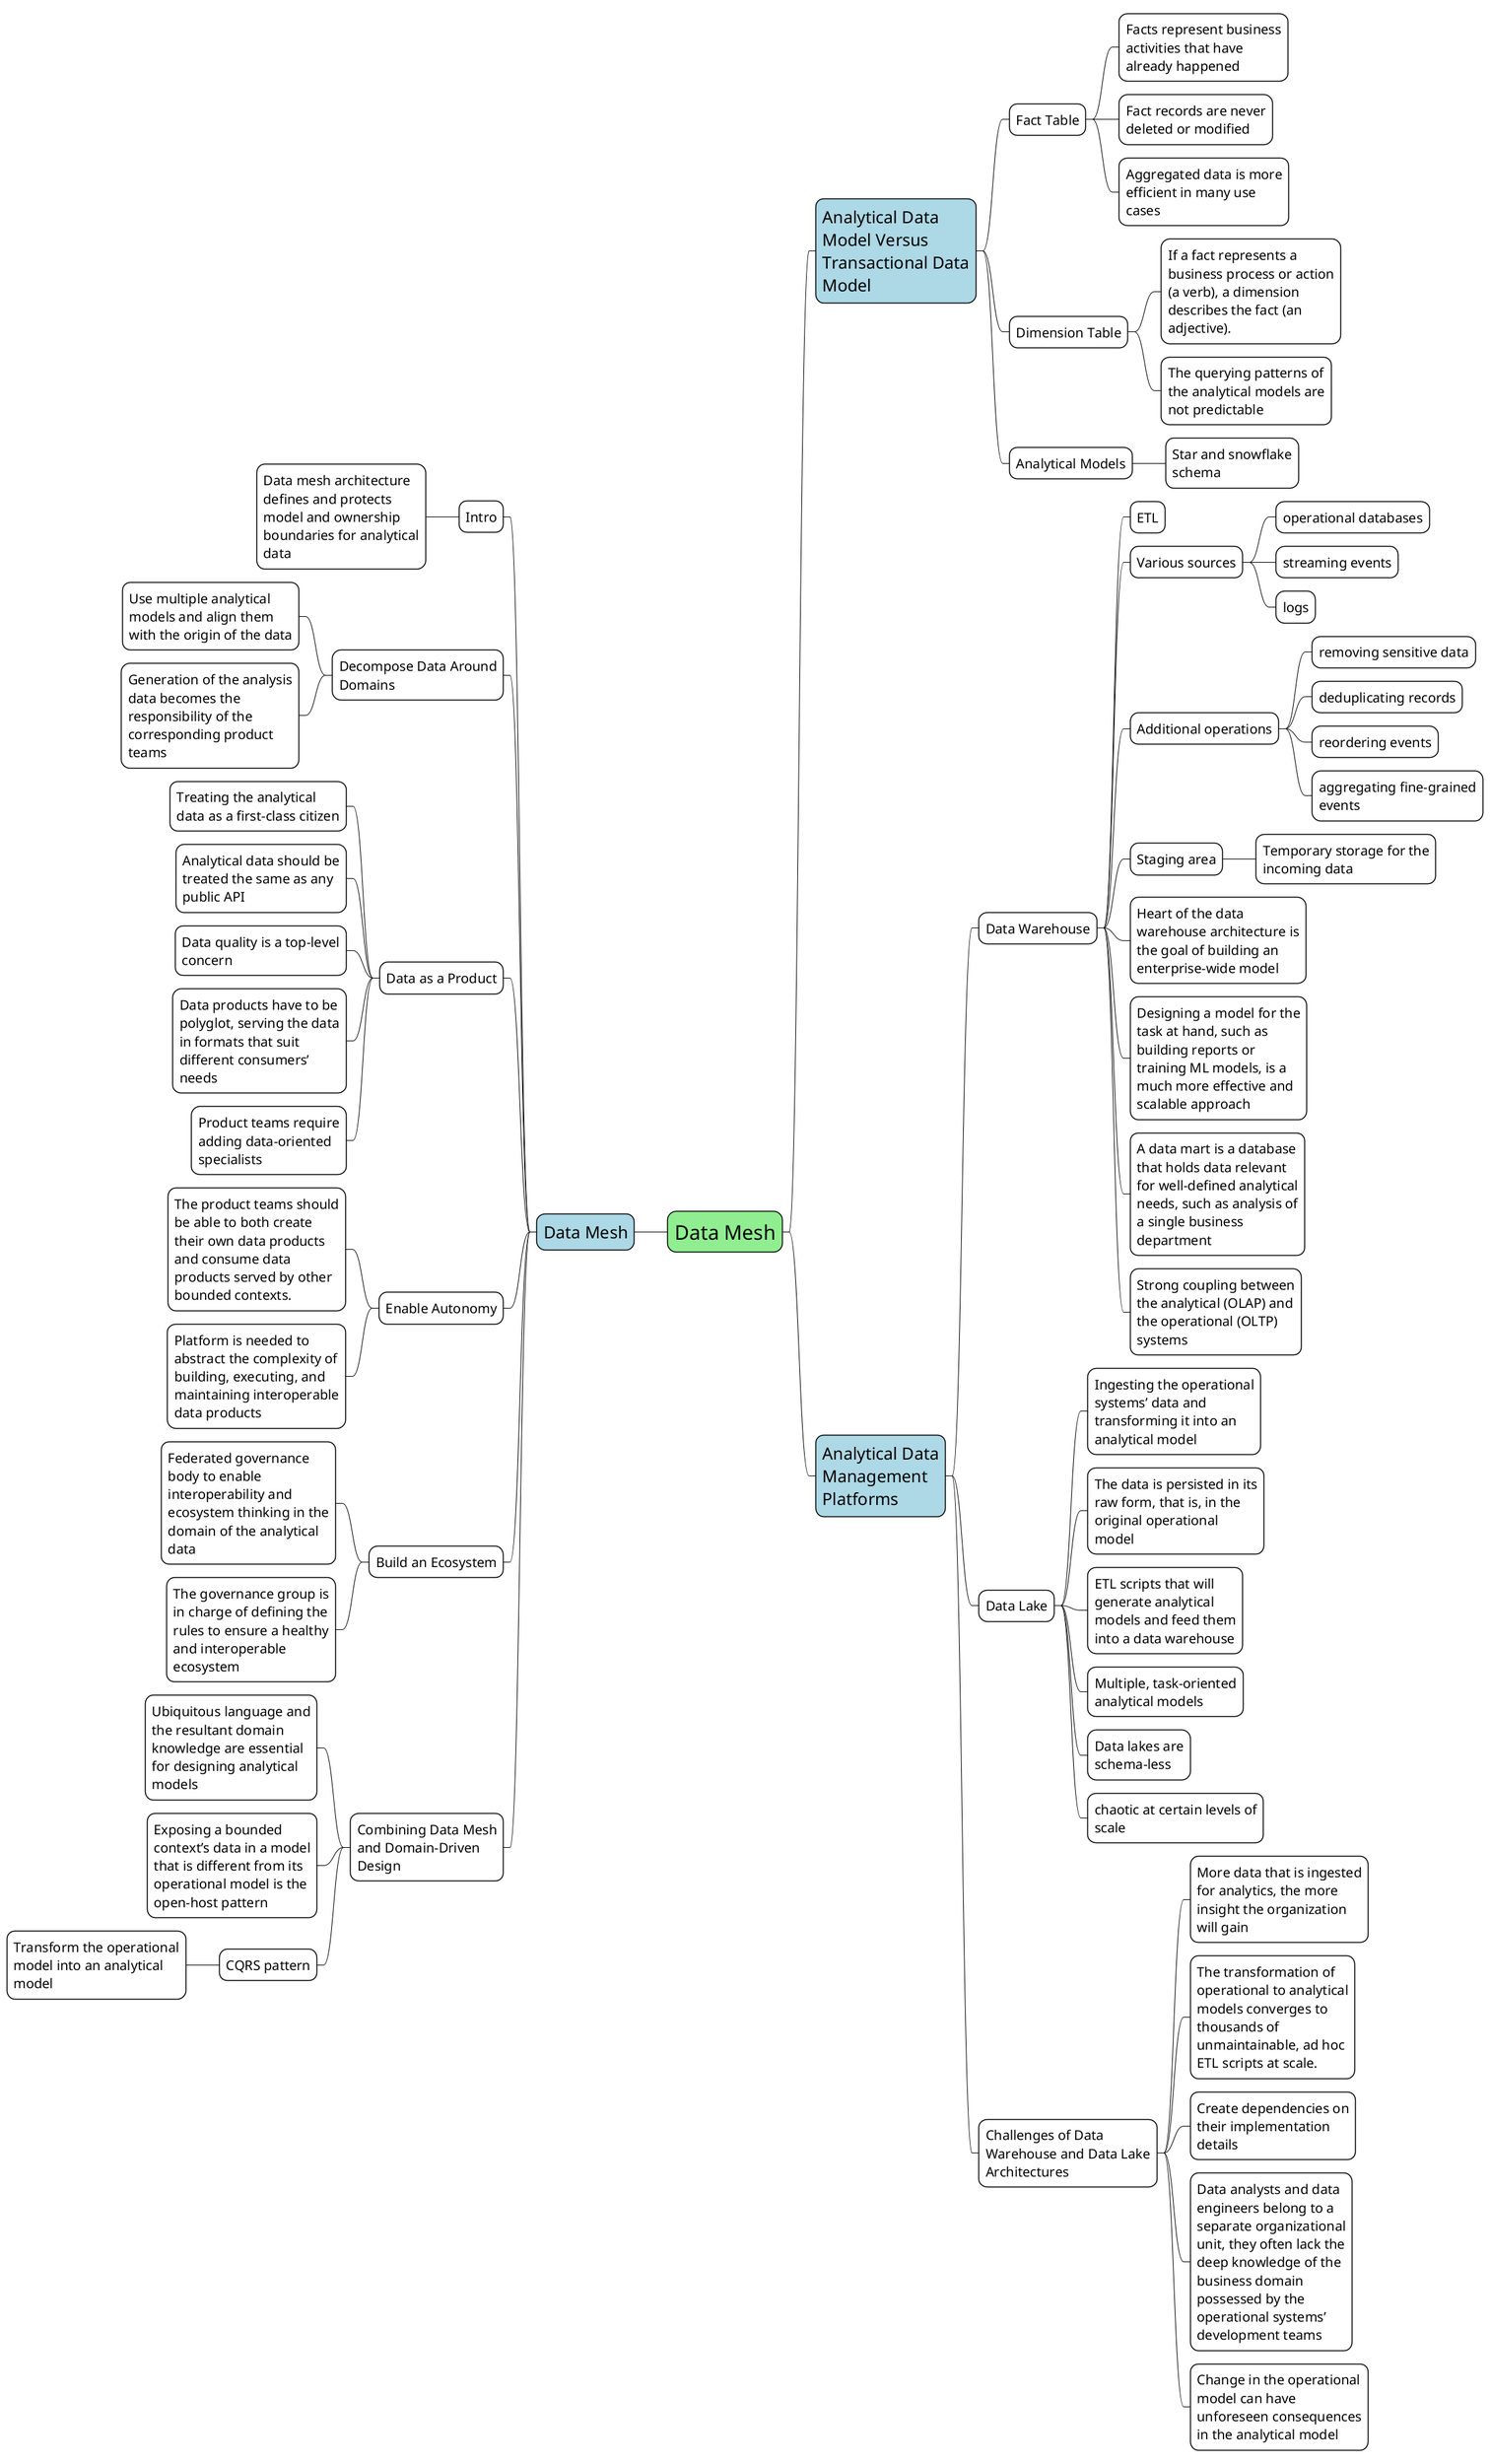 @startmindmap
<style>
node {
    MaximumWidth 250
    FontSize 20
    BackgroundColor white
    LineColor black
}

rootNode {
    FontSize 30
    BackgroundColor lightgreen
}

:depth(1) {
    FontSize 25
    BackgroundColor lightblue
}

arrow {
    LineColor black
}
</style>

* Data Mesh
** Analytical Data Model Versus Transactional Data Model
*** Fact Table
**** Facts represent business activities that have already happened
**** Fact records are never deleted or modified
**** Aggregated data is more efficient in many use cases
*** Dimension Table
**** If a fact represents a business process or action (a verb), a dimension describes the fact (an adjective).
**** The querying patterns of the analytical models are not predictable
*** Analytical Models
**** Star and snowflake schema

** Analytical Data Management Platforms
*** Data Warehouse
**** ETL
**** Various sources
***** operational databases
***** streaming events
***** logs
**** Additional operations
***** removing sensitive data
***** deduplicating records
***** reordering events
***** aggregating fine-grained events
**** Staging area
***** Temporary storage for the incoming data
**** Heart of the data warehouse architecture is the goal of building an enterprise-wide model
**** Designing a model for the task at hand, such as building reports or training ML models, is a much more effective and scalable approach
**** A data mart is a database that holds data relevant for well-defined analytical needs, such as analysis of a single business department
**** Strong coupling between the analytical (OLAP) and the operational (OLTP) systems
*** Data Lake
**** Ingesting the operational systems’ data and transforming it into an analytical model
**** The data is persisted in its raw form, that is, in the original operational model
**** ETL scripts that will generate analytical models and feed them into a data warehouse
**** Multiple, task-oriented analytical models
**** Data lakes are schema-less
**** chaotic at certain levels of scale
*** Challenges of Data Warehouse and Data Lake Architectures
**** More data that is ingested for analytics, the more insight the organization will gain
**** The transformation of operational to analytical models converges to thousands of unmaintainable, ad hoc ETL scripts at scale.
**** Create dependencies on their implementation details
**** Data analysts and data engineers belong to a separate organizational unit, they often lack the deep knowledge of the business domain possessed by the operational systems’ development teams
**** Change in the operational model can have unforeseen consequences in the analytical model

left side

** Data Mesh
*** Intro
**** Data mesh architecture defines and protects model and ownership boundaries for analytical data
*** Decompose Data Around Domains
**** Use multiple analytical models and align them with the origin of the data
**** Generation of the analysis data becomes the responsibility of the corresponding product teams
*** Data as a Product
**** Treating the analytical data as a first-class citizen
**** Analytical data should be treated the same as any public API
**** Data quality is a top-level concern
**** Data products have to be polyglot, serving the data in formats that suit different consumers’ needs
**** Product teams require adding data-oriented specialists
*** Enable Autonomy
**** The product teams should be able to both create their own data products and consume data products served by other bounded contexts.
**** Platform is needed to abstract the complexity of building, executing, and maintaining interoperable data products
*** Build an Ecosystem
**** Federated governance body to enable interoperability and ecosystem thinking in the domain of the analytical data
**** The governance group is in charge of defining the rules to ensure a healthy and interoperable ecosystem
*** Combining Data Mesh and Domain-Driven Design
**** Ubiquitous language and the resultant domain knowledge are essential for designing analytical models
**** Exposing a bounded context’s data in a model that is different from its operational model is the open-host pattern
**** CQRS pattern
***** Transform the operational model into an analytical model

@endmindmap
